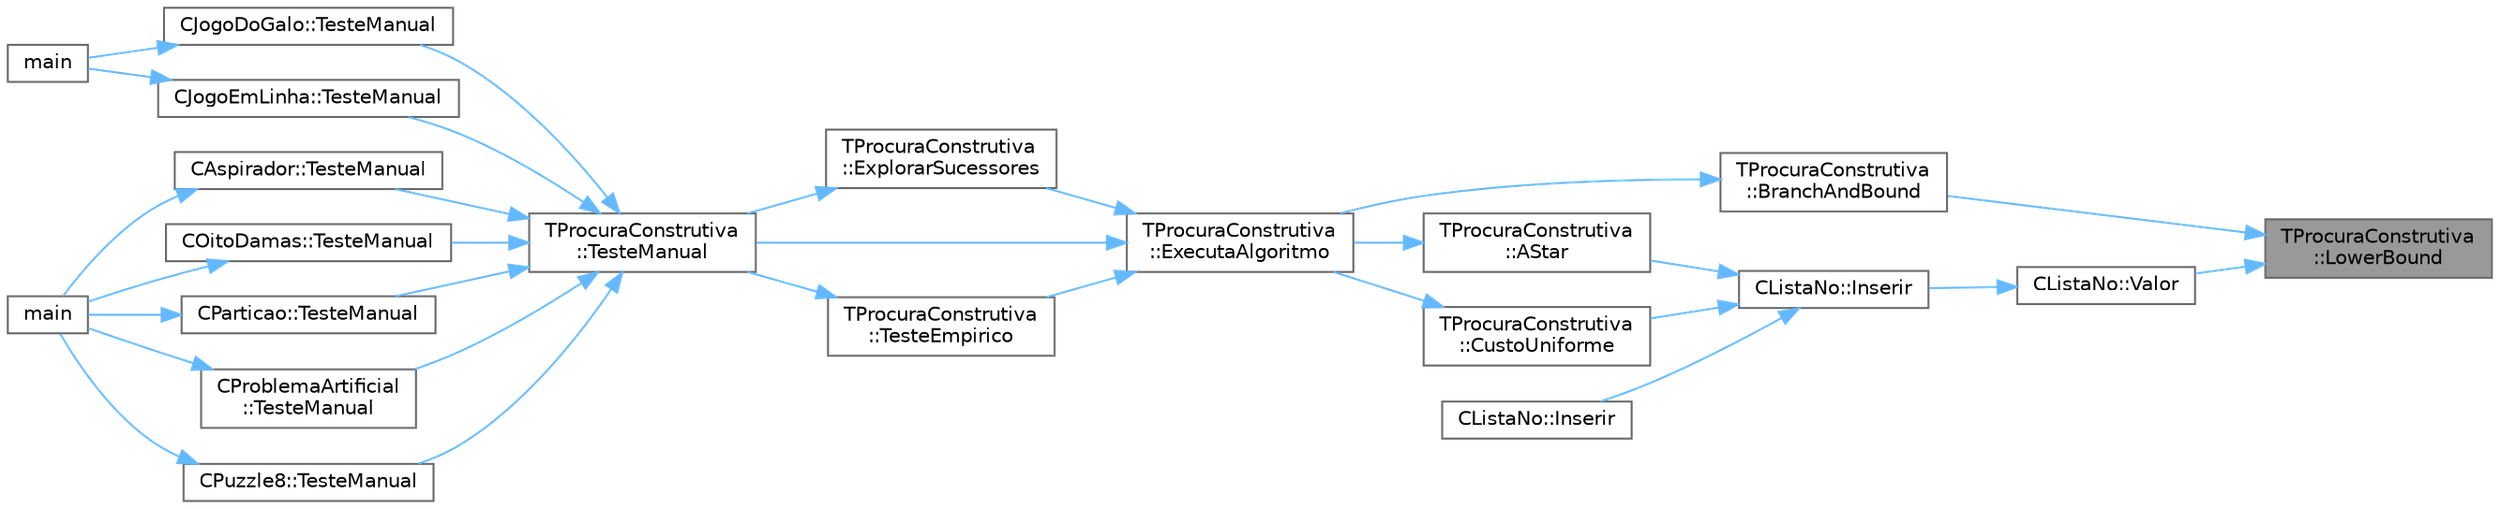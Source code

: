 digraph "TProcuraConstrutiva::LowerBound"
{
 // LATEX_PDF_SIZE
  bgcolor="transparent";
  edge [fontname=Helvetica,fontsize=10,labelfontname=Helvetica,labelfontsize=10];
  node [fontname=Helvetica,fontsize=10,shape=box,height=0.2,width=0.4];
  rankdir="RL";
  Node1 [id="Node000001",label="TProcuraConstrutiva\l::LowerBound",height=0.2,width=0.4,color="gray40", fillcolor="grey60", style="filled", fontcolor="black",tooltip=" "];
  Node1 -> Node2 [id="edge29_Node000001_Node000002",dir="back",color="steelblue1",style="solid",tooltip=" "];
  Node2 [id="Node000002",label="TProcuraConstrutiva\l::BranchAndBound",height=0.2,width=0.4,color="grey40", fillcolor="white", style="filled",URL="$group__ProcurasInformadas.html#gafe804dbf6cabda9e627500c2d4f8aafd",tooltip="Executa o algoritmo Branch-and-Bound, um algoritmo informado."];
  Node2 -> Node3 [id="edge30_Node000002_Node000003",dir="back",color="steelblue1",style="solid",tooltip=" "];
  Node3 [id="Node000003",label="TProcuraConstrutiva\l::ExecutaAlgoritmo",height=0.2,width=0.4,color="grey40", fillcolor="white", style="filled",URL="$group__RedefinicaoOpcional.html#gae52871eb18c8ae656a2174acf43b3bb3",tooltip="Executa o algoritmo com os parametros atuais."];
  Node3 -> Node4 [id="edge31_Node000003_Node000004",dir="back",color="steelblue1",style="solid",tooltip=" "];
  Node4 [id="Node000004",label="TProcuraConstrutiva\l::ExplorarSucessores",height=0.2,width=0.4,color="grey40", fillcolor="white", style="filled",URL="$classTProcuraConstrutiva.html#ab5639efca5e48b564a8bdd9ec23a8955",tooltip=" "];
  Node4 -> Node5 [id="edge32_Node000004_Node000005",dir="back",color="steelblue1",style="solid",tooltip=" "];
  Node5 [id="Node000005",label="TProcuraConstrutiva\l::TesteManual",height=0.2,width=0.4,color="grey40", fillcolor="white", style="filled",URL="$group__RedefinicaoMandatoria.html#ga843a501e25cbaff7eb51d8d29995be3a",tooltip="Inicializa a interação com o utilizador."];
  Node5 -> Node6 [id="edge33_Node000005_Node000006",dir="back",color="steelblue1",style="solid",tooltip=" "];
  Node6 [id="Node000006",label="CJogoDoGalo::TesteManual",height=0.2,width=0.4,color="grey40", fillcolor="white", style="filled",URL="$classCJogoDoGalo.html#a113984a3801a93ebce61e0a700a413ab",tooltip="Inicializa a interação com o utilizador."];
  Node6 -> Node7 [id="edge34_Node000006_Node000007",dir="back",color="steelblue1",style="solid",tooltip=" "];
  Node7 [id="Node000007",label="main",height=0.2,width=0.4,color="grey40", fillcolor="white", style="filled",URL="$Teste_2teste_8cpp.html#a0ddf1224851353fc92bfbff6f499fa97",tooltip=" "];
  Node5 -> Node8 [id="edge35_Node000005_Node000008",dir="back",color="steelblue1",style="solid",tooltip=" "];
  Node8 [id="Node000008",label="CJogoEmLinha::TesteManual",height=0.2,width=0.4,color="grey40", fillcolor="white", style="filled",URL="$classCJogoEmLinha.html#ad289e94136b44c9e3e942acf64ff0449",tooltip="Inicializa a interação com o utilizador."];
  Node8 -> Node7 [id="edge36_Node000008_Node000007",dir="back",color="steelblue1",style="solid",tooltip=" "];
  Node5 -> Node9 [id="edge37_Node000005_Node000009",dir="back",color="steelblue1",style="solid",tooltip=" "];
  Node9 [id="Node000009",label="CAspirador::TesteManual",height=0.2,width=0.4,color="grey40", fillcolor="white", style="filled",URL="$classCAspirador.html#a718c8187439940dec18a46a9e9e024e3",tooltip="Inicializa a interação com o utilizador."];
  Node9 -> Node10 [id="edge38_Node000009_Node000010",dir="back",color="steelblue1",style="solid",tooltip=" "];
  Node10 [id="Node000010",label="main",height=0.2,width=0.4,color="grey40", fillcolor="white", style="filled",URL="$TProcuraConstrutiva_2Teste_2teste_8cpp.html#a0ddf1224851353fc92bfbff6f499fa97",tooltip=" "];
  Node5 -> Node11 [id="edge39_Node000005_Node000011",dir="back",color="steelblue1",style="solid",tooltip=" "];
  Node11 [id="Node000011",label="COitoDamas::TesteManual",height=0.2,width=0.4,color="grey40", fillcolor="white", style="filled",URL="$classCOitoDamas.html#a0fb443165d257ac17fc8cf5bc870404d",tooltip="Inicializa a interação com o utilizador."];
  Node11 -> Node10 [id="edge40_Node000011_Node000010",dir="back",color="steelblue1",style="solid",tooltip=" "];
  Node5 -> Node12 [id="edge41_Node000005_Node000012",dir="back",color="steelblue1",style="solid",tooltip=" "];
  Node12 [id="Node000012",label="CParticao::TesteManual",height=0.2,width=0.4,color="grey40", fillcolor="white", style="filled",URL="$classCParticao.html#aa4d328b9944991f3fc52ce0726111865",tooltip="Inicializa a interação com o utilizador."];
  Node12 -> Node10 [id="edge42_Node000012_Node000010",dir="back",color="steelblue1",style="solid",tooltip=" "];
  Node5 -> Node13 [id="edge43_Node000005_Node000013",dir="back",color="steelblue1",style="solid",tooltip=" "];
  Node13 [id="Node000013",label="CProblemaArtificial\l::TesteManual",height=0.2,width=0.4,color="grey40", fillcolor="white", style="filled",URL="$classCProblemaArtificial.html#abaad629eb538177261df40e1e27e92ed",tooltip="Inicializa a interação com o utilizador."];
  Node13 -> Node10 [id="edge44_Node000013_Node000010",dir="back",color="steelblue1",style="solid",tooltip=" "];
  Node5 -> Node14 [id="edge45_Node000005_Node000014",dir="back",color="steelblue1",style="solid",tooltip=" "];
  Node14 [id="Node000014",label="CPuzzle8::TesteManual",height=0.2,width=0.4,color="grey40", fillcolor="white", style="filled",URL="$classCPuzzle8.html#a06d2a8f5d7e3670eb6ee75d7a72b0265",tooltip="Inicializa a interação com o utilizador."];
  Node14 -> Node10 [id="edge46_Node000014_Node000010",dir="back",color="steelblue1",style="solid",tooltip=" "];
  Node3 -> Node15 [id="edge47_Node000003_Node000015",dir="back",color="steelblue1",style="solid",tooltip=" "];
  Node15 [id="Node000015",label="TProcuraConstrutiva\l::TesteEmpirico",height=0.2,width=0.4,color="grey40", fillcolor="white", style="filled",URL="$group__RedefinicaoOpcional.html#gab2fca28035f165ce7c1d40acbfc8c971",tooltip="Executa testes empíricos, em todas as configurações guardadas, nas instâncias selecionadas."];
  Node15 -> Node5 [id="edge48_Node000015_Node000005",dir="back",color="steelblue1",style="solid",tooltip=" "];
  Node3 -> Node5 [id="edge49_Node000003_Node000005",dir="back",color="steelblue1",style="solid",tooltip=" "];
  Node1 -> Node16 [id="edge50_Node000001_Node000016",dir="back",color="steelblue1",style="solid",tooltip=" "];
  Node16 [id="Node000016",label="CListaNo::Valor",height=0.2,width=0.4,color="grey40", fillcolor="white", style="filled",URL="$classCListaNo.html#aef59a51e58231841d16fa45aa7582328",tooltip=" "];
  Node16 -> Node17 [id="edge51_Node000016_Node000017",dir="back",color="steelblue1",style="solid",tooltip=" "];
  Node17 [id="Node000017",label="CListaNo::Inserir",height=0.2,width=0.4,color="grey40", fillcolor="white", style="filled",URL="$classCListaNo.html#a7f8ea2bd2165fba49823cc35146f7981",tooltip=" "];
  Node17 -> Node18 [id="edge52_Node000017_Node000018",dir="back",color="steelblue1",style="solid",tooltip=" "];
  Node18 [id="Node000018",label="TProcuraConstrutiva\l::AStar",height=0.2,width=0.4,color="grey40", fillcolor="white", style="filled",URL="$group__ProcurasInformadas.html#ga37dd78e1a9a6742700728135f81964b4",tooltip="Executa a procura A*, algoritmo informado."];
  Node18 -> Node3 [id="edge53_Node000018_Node000003",dir="back",color="steelblue1",style="solid",tooltip=" "];
  Node17 -> Node19 [id="edge54_Node000017_Node000019",dir="back",color="steelblue1",style="solid",tooltip=" "];
  Node19 [id="Node000019",label="TProcuraConstrutiva\l::CustoUniforme",height=0.2,width=0.4,color="grey40", fillcolor="white", style="filled",URL="$group__ProcurasCegas.html#ga2343fafdecfd55b69c0ffb71e8f9426b",tooltip="Executa a procura por custo uniforme, algoritmo cego."];
  Node19 -> Node3 [id="edge55_Node000019_Node000003",dir="back",color="steelblue1",style="solid",tooltip=" "];
  Node17 -> Node20 [id="edge56_Node000017_Node000020",dir="back",color="steelblue1",style="solid",tooltip=" "];
  Node20 [id="Node000020",label="CListaNo::Inserir",height=0.2,width=0.4,color="grey40", fillcolor="white", style="filled",URL="$classCListaNo.html#a487ec70de88cd34f0f4356b5d0144c72",tooltip=" "];
}
